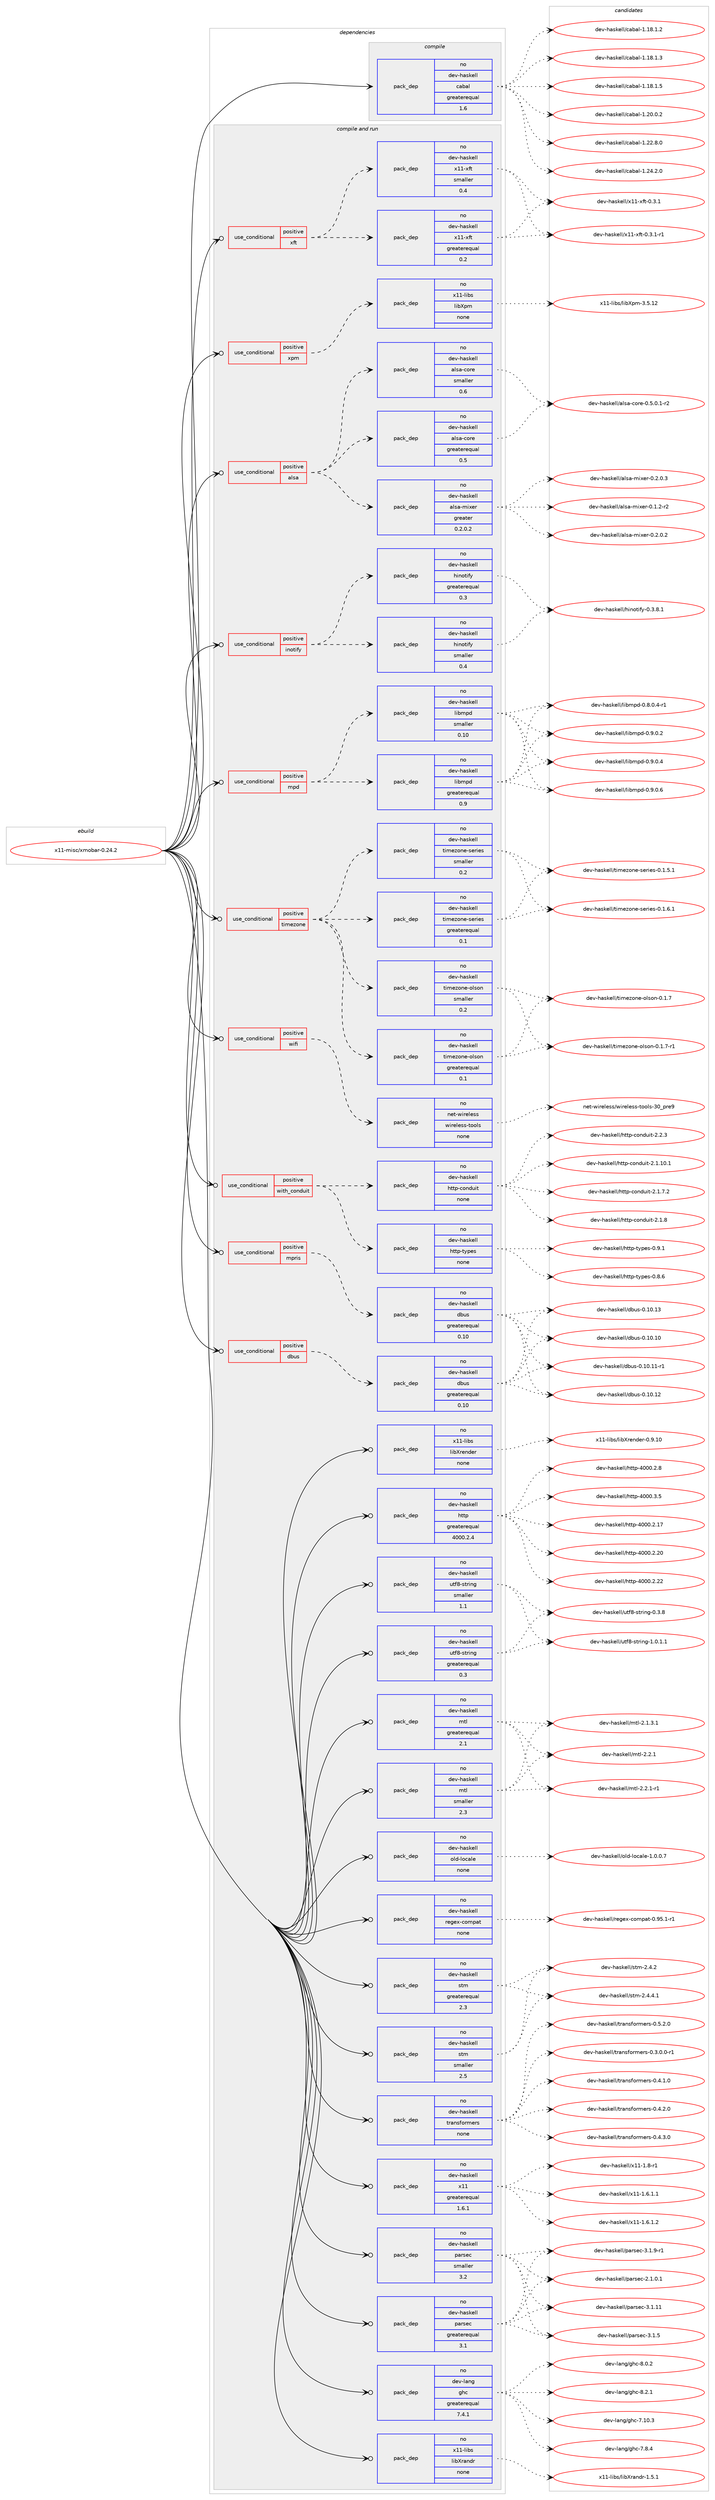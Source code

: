 digraph prolog {

# *************
# Graph options
# *************

newrank=true;
concentrate=true;
compound=true;
graph [rankdir=LR,fontname=Helvetica,fontsize=10,ranksep=1.5];#, ranksep=2.5, nodesep=0.2];
edge  [arrowhead=vee];
node  [fontname=Helvetica,fontsize=10];

# **********
# The ebuild
# **********

subgraph cluster_leftcol {
color=gray;
rank=same;
label=<<i>ebuild</i>>;
id [label="x11-misc/xmobar-0.24.2", color=red, width=4, href="../x11-misc/xmobar-0.24.2.svg"];
}

# ****************
# The dependencies
# ****************

subgraph cluster_midcol {
color=gray;
label=<<i>dependencies</i>>;
subgraph cluster_compile {
fillcolor="#eeeeee";
style=filled;
label=<<i>compile</i>>;
subgraph pack392124 {
dependency525444 [label=<<TABLE BORDER="0" CELLBORDER="1" CELLSPACING="0" CELLPADDING="4" WIDTH="220"><TR><TD ROWSPAN="6" CELLPADDING="30">pack_dep</TD></TR><TR><TD WIDTH="110">no</TD></TR><TR><TD>dev-haskell</TD></TR><TR><TD>cabal</TD></TR><TR><TD>greaterequal</TD></TR><TR><TD>1.6</TD></TR></TABLE>>, shape=none, color=blue];
}
id:e -> dependency525444:w [weight=20,style="solid",arrowhead="vee"];
}
subgraph cluster_compileandrun {
fillcolor="#eeeeee";
style=filled;
label=<<i>compile and run</i>>;
subgraph cond123444 {
dependency525445 [label=<<TABLE BORDER="0" CELLBORDER="1" CELLSPACING="0" CELLPADDING="4"><TR><TD ROWSPAN="3" CELLPADDING="10">use_conditional</TD></TR><TR><TD>positive</TD></TR><TR><TD>alsa</TD></TR></TABLE>>, shape=none, color=red];
subgraph pack392125 {
dependency525446 [label=<<TABLE BORDER="0" CELLBORDER="1" CELLSPACING="0" CELLPADDING="4" WIDTH="220"><TR><TD ROWSPAN="6" CELLPADDING="30">pack_dep</TD></TR><TR><TD WIDTH="110">no</TD></TR><TR><TD>dev-haskell</TD></TR><TR><TD>alsa-core</TD></TR><TR><TD>greaterequal</TD></TR><TR><TD>0.5</TD></TR></TABLE>>, shape=none, color=blue];
}
dependency525445:e -> dependency525446:w [weight=20,style="dashed",arrowhead="vee"];
subgraph pack392126 {
dependency525447 [label=<<TABLE BORDER="0" CELLBORDER="1" CELLSPACING="0" CELLPADDING="4" WIDTH="220"><TR><TD ROWSPAN="6" CELLPADDING="30">pack_dep</TD></TR><TR><TD WIDTH="110">no</TD></TR><TR><TD>dev-haskell</TD></TR><TR><TD>alsa-core</TD></TR><TR><TD>smaller</TD></TR><TR><TD>0.6</TD></TR></TABLE>>, shape=none, color=blue];
}
dependency525445:e -> dependency525447:w [weight=20,style="dashed",arrowhead="vee"];
subgraph pack392127 {
dependency525448 [label=<<TABLE BORDER="0" CELLBORDER="1" CELLSPACING="0" CELLPADDING="4" WIDTH="220"><TR><TD ROWSPAN="6" CELLPADDING="30">pack_dep</TD></TR><TR><TD WIDTH="110">no</TD></TR><TR><TD>dev-haskell</TD></TR><TR><TD>alsa-mixer</TD></TR><TR><TD>greater</TD></TR><TR><TD>0.2.0.2</TD></TR></TABLE>>, shape=none, color=blue];
}
dependency525445:e -> dependency525448:w [weight=20,style="dashed",arrowhead="vee"];
}
id:e -> dependency525445:w [weight=20,style="solid",arrowhead="odotvee"];
subgraph cond123445 {
dependency525449 [label=<<TABLE BORDER="0" CELLBORDER="1" CELLSPACING="0" CELLPADDING="4"><TR><TD ROWSPAN="3" CELLPADDING="10">use_conditional</TD></TR><TR><TD>positive</TD></TR><TR><TD>dbus</TD></TR></TABLE>>, shape=none, color=red];
subgraph pack392128 {
dependency525450 [label=<<TABLE BORDER="0" CELLBORDER="1" CELLSPACING="0" CELLPADDING="4" WIDTH="220"><TR><TD ROWSPAN="6" CELLPADDING="30">pack_dep</TD></TR><TR><TD WIDTH="110">no</TD></TR><TR><TD>dev-haskell</TD></TR><TR><TD>dbus</TD></TR><TR><TD>greaterequal</TD></TR><TR><TD>0.10</TD></TR></TABLE>>, shape=none, color=blue];
}
dependency525449:e -> dependency525450:w [weight=20,style="dashed",arrowhead="vee"];
}
id:e -> dependency525449:w [weight=20,style="solid",arrowhead="odotvee"];
subgraph cond123446 {
dependency525451 [label=<<TABLE BORDER="0" CELLBORDER="1" CELLSPACING="0" CELLPADDING="4"><TR><TD ROWSPAN="3" CELLPADDING="10">use_conditional</TD></TR><TR><TD>positive</TD></TR><TR><TD>inotify</TD></TR></TABLE>>, shape=none, color=red];
subgraph pack392129 {
dependency525452 [label=<<TABLE BORDER="0" CELLBORDER="1" CELLSPACING="0" CELLPADDING="4" WIDTH="220"><TR><TD ROWSPAN="6" CELLPADDING="30">pack_dep</TD></TR><TR><TD WIDTH="110">no</TD></TR><TR><TD>dev-haskell</TD></TR><TR><TD>hinotify</TD></TR><TR><TD>greaterequal</TD></TR><TR><TD>0.3</TD></TR></TABLE>>, shape=none, color=blue];
}
dependency525451:e -> dependency525452:w [weight=20,style="dashed",arrowhead="vee"];
subgraph pack392130 {
dependency525453 [label=<<TABLE BORDER="0" CELLBORDER="1" CELLSPACING="0" CELLPADDING="4" WIDTH="220"><TR><TD ROWSPAN="6" CELLPADDING="30">pack_dep</TD></TR><TR><TD WIDTH="110">no</TD></TR><TR><TD>dev-haskell</TD></TR><TR><TD>hinotify</TD></TR><TR><TD>smaller</TD></TR><TR><TD>0.4</TD></TR></TABLE>>, shape=none, color=blue];
}
dependency525451:e -> dependency525453:w [weight=20,style="dashed",arrowhead="vee"];
}
id:e -> dependency525451:w [weight=20,style="solid",arrowhead="odotvee"];
subgraph cond123447 {
dependency525454 [label=<<TABLE BORDER="0" CELLBORDER="1" CELLSPACING="0" CELLPADDING="4"><TR><TD ROWSPAN="3" CELLPADDING="10">use_conditional</TD></TR><TR><TD>positive</TD></TR><TR><TD>mpd</TD></TR></TABLE>>, shape=none, color=red];
subgraph pack392131 {
dependency525455 [label=<<TABLE BORDER="0" CELLBORDER="1" CELLSPACING="0" CELLPADDING="4" WIDTH="220"><TR><TD ROWSPAN="6" CELLPADDING="30">pack_dep</TD></TR><TR><TD WIDTH="110">no</TD></TR><TR><TD>dev-haskell</TD></TR><TR><TD>libmpd</TD></TR><TR><TD>greaterequal</TD></TR><TR><TD>0.9</TD></TR></TABLE>>, shape=none, color=blue];
}
dependency525454:e -> dependency525455:w [weight=20,style="dashed",arrowhead="vee"];
subgraph pack392132 {
dependency525456 [label=<<TABLE BORDER="0" CELLBORDER="1" CELLSPACING="0" CELLPADDING="4" WIDTH="220"><TR><TD ROWSPAN="6" CELLPADDING="30">pack_dep</TD></TR><TR><TD WIDTH="110">no</TD></TR><TR><TD>dev-haskell</TD></TR><TR><TD>libmpd</TD></TR><TR><TD>smaller</TD></TR><TR><TD>0.10</TD></TR></TABLE>>, shape=none, color=blue];
}
dependency525454:e -> dependency525456:w [weight=20,style="dashed",arrowhead="vee"];
}
id:e -> dependency525454:w [weight=20,style="solid",arrowhead="odotvee"];
subgraph cond123448 {
dependency525457 [label=<<TABLE BORDER="0" CELLBORDER="1" CELLSPACING="0" CELLPADDING="4"><TR><TD ROWSPAN="3" CELLPADDING="10">use_conditional</TD></TR><TR><TD>positive</TD></TR><TR><TD>mpris</TD></TR></TABLE>>, shape=none, color=red];
subgraph pack392133 {
dependency525458 [label=<<TABLE BORDER="0" CELLBORDER="1" CELLSPACING="0" CELLPADDING="4" WIDTH="220"><TR><TD ROWSPAN="6" CELLPADDING="30">pack_dep</TD></TR><TR><TD WIDTH="110">no</TD></TR><TR><TD>dev-haskell</TD></TR><TR><TD>dbus</TD></TR><TR><TD>greaterequal</TD></TR><TR><TD>0.10</TD></TR></TABLE>>, shape=none, color=blue];
}
dependency525457:e -> dependency525458:w [weight=20,style="dashed",arrowhead="vee"];
}
id:e -> dependency525457:w [weight=20,style="solid",arrowhead="odotvee"];
subgraph cond123449 {
dependency525459 [label=<<TABLE BORDER="0" CELLBORDER="1" CELLSPACING="0" CELLPADDING="4"><TR><TD ROWSPAN="3" CELLPADDING="10">use_conditional</TD></TR><TR><TD>positive</TD></TR><TR><TD>timezone</TD></TR></TABLE>>, shape=none, color=red];
subgraph pack392134 {
dependency525460 [label=<<TABLE BORDER="0" CELLBORDER="1" CELLSPACING="0" CELLPADDING="4" WIDTH="220"><TR><TD ROWSPAN="6" CELLPADDING="30">pack_dep</TD></TR><TR><TD WIDTH="110">no</TD></TR><TR><TD>dev-haskell</TD></TR><TR><TD>timezone-olson</TD></TR><TR><TD>greaterequal</TD></TR><TR><TD>0.1</TD></TR></TABLE>>, shape=none, color=blue];
}
dependency525459:e -> dependency525460:w [weight=20,style="dashed",arrowhead="vee"];
subgraph pack392135 {
dependency525461 [label=<<TABLE BORDER="0" CELLBORDER="1" CELLSPACING="0" CELLPADDING="4" WIDTH="220"><TR><TD ROWSPAN="6" CELLPADDING="30">pack_dep</TD></TR><TR><TD WIDTH="110">no</TD></TR><TR><TD>dev-haskell</TD></TR><TR><TD>timezone-olson</TD></TR><TR><TD>smaller</TD></TR><TR><TD>0.2</TD></TR></TABLE>>, shape=none, color=blue];
}
dependency525459:e -> dependency525461:w [weight=20,style="dashed",arrowhead="vee"];
subgraph pack392136 {
dependency525462 [label=<<TABLE BORDER="0" CELLBORDER="1" CELLSPACING="0" CELLPADDING="4" WIDTH="220"><TR><TD ROWSPAN="6" CELLPADDING="30">pack_dep</TD></TR><TR><TD WIDTH="110">no</TD></TR><TR><TD>dev-haskell</TD></TR><TR><TD>timezone-series</TD></TR><TR><TD>greaterequal</TD></TR><TR><TD>0.1</TD></TR></TABLE>>, shape=none, color=blue];
}
dependency525459:e -> dependency525462:w [weight=20,style="dashed",arrowhead="vee"];
subgraph pack392137 {
dependency525463 [label=<<TABLE BORDER="0" CELLBORDER="1" CELLSPACING="0" CELLPADDING="4" WIDTH="220"><TR><TD ROWSPAN="6" CELLPADDING="30">pack_dep</TD></TR><TR><TD WIDTH="110">no</TD></TR><TR><TD>dev-haskell</TD></TR><TR><TD>timezone-series</TD></TR><TR><TD>smaller</TD></TR><TR><TD>0.2</TD></TR></TABLE>>, shape=none, color=blue];
}
dependency525459:e -> dependency525463:w [weight=20,style="dashed",arrowhead="vee"];
}
id:e -> dependency525459:w [weight=20,style="solid",arrowhead="odotvee"];
subgraph cond123450 {
dependency525464 [label=<<TABLE BORDER="0" CELLBORDER="1" CELLSPACING="0" CELLPADDING="4"><TR><TD ROWSPAN="3" CELLPADDING="10">use_conditional</TD></TR><TR><TD>positive</TD></TR><TR><TD>wifi</TD></TR></TABLE>>, shape=none, color=red];
subgraph pack392138 {
dependency525465 [label=<<TABLE BORDER="0" CELLBORDER="1" CELLSPACING="0" CELLPADDING="4" WIDTH="220"><TR><TD ROWSPAN="6" CELLPADDING="30">pack_dep</TD></TR><TR><TD WIDTH="110">no</TD></TR><TR><TD>net-wireless</TD></TR><TR><TD>wireless-tools</TD></TR><TR><TD>none</TD></TR><TR><TD></TD></TR></TABLE>>, shape=none, color=blue];
}
dependency525464:e -> dependency525465:w [weight=20,style="dashed",arrowhead="vee"];
}
id:e -> dependency525464:w [weight=20,style="solid",arrowhead="odotvee"];
subgraph cond123451 {
dependency525466 [label=<<TABLE BORDER="0" CELLBORDER="1" CELLSPACING="0" CELLPADDING="4"><TR><TD ROWSPAN="3" CELLPADDING="10">use_conditional</TD></TR><TR><TD>positive</TD></TR><TR><TD>with_conduit</TD></TR></TABLE>>, shape=none, color=red];
subgraph pack392139 {
dependency525467 [label=<<TABLE BORDER="0" CELLBORDER="1" CELLSPACING="0" CELLPADDING="4" WIDTH="220"><TR><TD ROWSPAN="6" CELLPADDING="30">pack_dep</TD></TR><TR><TD WIDTH="110">no</TD></TR><TR><TD>dev-haskell</TD></TR><TR><TD>http-conduit</TD></TR><TR><TD>none</TD></TR><TR><TD></TD></TR></TABLE>>, shape=none, color=blue];
}
dependency525466:e -> dependency525467:w [weight=20,style="dashed",arrowhead="vee"];
subgraph pack392140 {
dependency525468 [label=<<TABLE BORDER="0" CELLBORDER="1" CELLSPACING="0" CELLPADDING="4" WIDTH="220"><TR><TD ROWSPAN="6" CELLPADDING="30">pack_dep</TD></TR><TR><TD WIDTH="110">no</TD></TR><TR><TD>dev-haskell</TD></TR><TR><TD>http-types</TD></TR><TR><TD>none</TD></TR><TR><TD></TD></TR></TABLE>>, shape=none, color=blue];
}
dependency525466:e -> dependency525468:w [weight=20,style="dashed",arrowhead="vee"];
}
id:e -> dependency525466:w [weight=20,style="solid",arrowhead="odotvee"];
subgraph cond123452 {
dependency525469 [label=<<TABLE BORDER="0" CELLBORDER="1" CELLSPACING="0" CELLPADDING="4"><TR><TD ROWSPAN="3" CELLPADDING="10">use_conditional</TD></TR><TR><TD>positive</TD></TR><TR><TD>xft</TD></TR></TABLE>>, shape=none, color=red];
subgraph pack392141 {
dependency525470 [label=<<TABLE BORDER="0" CELLBORDER="1" CELLSPACING="0" CELLPADDING="4" WIDTH="220"><TR><TD ROWSPAN="6" CELLPADDING="30">pack_dep</TD></TR><TR><TD WIDTH="110">no</TD></TR><TR><TD>dev-haskell</TD></TR><TR><TD>x11-xft</TD></TR><TR><TD>greaterequal</TD></TR><TR><TD>0.2</TD></TR></TABLE>>, shape=none, color=blue];
}
dependency525469:e -> dependency525470:w [weight=20,style="dashed",arrowhead="vee"];
subgraph pack392142 {
dependency525471 [label=<<TABLE BORDER="0" CELLBORDER="1" CELLSPACING="0" CELLPADDING="4" WIDTH="220"><TR><TD ROWSPAN="6" CELLPADDING="30">pack_dep</TD></TR><TR><TD WIDTH="110">no</TD></TR><TR><TD>dev-haskell</TD></TR><TR><TD>x11-xft</TD></TR><TR><TD>smaller</TD></TR><TR><TD>0.4</TD></TR></TABLE>>, shape=none, color=blue];
}
dependency525469:e -> dependency525471:w [weight=20,style="dashed",arrowhead="vee"];
}
id:e -> dependency525469:w [weight=20,style="solid",arrowhead="odotvee"];
subgraph cond123453 {
dependency525472 [label=<<TABLE BORDER="0" CELLBORDER="1" CELLSPACING="0" CELLPADDING="4"><TR><TD ROWSPAN="3" CELLPADDING="10">use_conditional</TD></TR><TR><TD>positive</TD></TR><TR><TD>xpm</TD></TR></TABLE>>, shape=none, color=red];
subgraph pack392143 {
dependency525473 [label=<<TABLE BORDER="0" CELLBORDER="1" CELLSPACING="0" CELLPADDING="4" WIDTH="220"><TR><TD ROWSPAN="6" CELLPADDING="30">pack_dep</TD></TR><TR><TD WIDTH="110">no</TD></TR><TR><TD>x11-libs</TD></TR><TR><TD>libXpm</TD></TR><TR><TD>none</TD></TR><TR><TD></TD></TR></TABLE>>, shape=none, color=blue];
}
dependency525472:e -> dependency525473:w [weight=20,style="dashed",arrowhead="vee"];
}
id:e -> dependency525472:w [weight=20,style="solid",arrowhead="odotvee"];
subgraph pack392144 {
dependency525474 [label=<<TABLE BORDER="0" CELLBORDER="1" CELLSPACING="0" CELLPADDING="4" WIDTH="220"><TR><TD ROWSPAN="6" CELLPADDING="30">pack_dep</TD></TR><TR><TD WIDTH="110">no</TD></TR><TR><TD>dev-haskell</TD></TR><TR><TD>http</TD></TR><TR><TD>greaterequal</TD></TR><TR><TD>4000.2.4</TD></TR></TABLE>>, shape=none, color=blue];
}
id:e -> dependency525474:w [weight=20,style="solid",arrowhead="odotvee"];
subgraph pack392145 {
dependency525475 [label=<<TABLE BORDER="0" CELLBORDER="1" CELLSPACING="0" CELLPADDING="4" WIDTH="220"><TR><TD ROWSPAN="6" CELLPADDING="30">pack_dep</TD></TR><TR><TD WIDTH="110">no</TD></TR><TR><TD>dev-haskell</TD></TR><TR><TD>mtl</TD></TR><TR><TD>greaterequal</TD></TR><TR><TD>2.1</TD></TR></TABLE>>, shape=none, color=blue];
}
id:e -> dependency525475:w [weight=20,style="solid",arrowhead="odotvee"];
subgraph pack392146 {
dependency525476 [label=<<TABLE BORDER="0" CELLBORDER="1" CELLSPACING="0" CELLPADDING="4" WIDTH="220"><TR><TD ROWSPAN="6" CELLPADDING="30">pack_dep</TD></TR><TR><TD WIDTH="110">no</TD></TR><TR><TD>dev-haskell</TD></TR><TR><TD>mtl</TD></TR><TR><TD>smaller</TD></TR><TR><TD>2.3</TD></TR></TABLE>>, shape=none, color=blue];
}
id:e -> dependency525476:w [weight=20,style="solid",arrowhead="odotvee"];
subgraph pack392147 {
dependency525477 [label=<<TABLE BORDER="0" CELLBORDER="1" CELLSPACING="0" CELLPADDING="4" WIDTH="220"><TR><TD ROWSPAN="6" CELLPADDING="30">pack_dep</TD></TR><TR><TD WIDTH="110">no</TD></TR><TR><TD>dev-haskell</TD></TR><TR><TD>old-locale</TD></TR><TR><TD>none</TD></TR><TR><TD></TD></TR></TABLE>>, shape=none, color=blue];
}
id:e -> dependency525477:w [weight=20,style="solid",arrowhead="odotvee"];
subgraph pack392148 {
dependency525478 [label=<<TABLE BORDER="0" CELLBORDER="1" CELLSPACING="0" CELLPADDING="4" WIDTH="220"><TR><TD ROWSPAN="6" CELLPADDING="30">pack_dep</TD></TR><TR><TD WIDTH="110">no</TD></TR><TR><TD>dev-haskell</TD></TR><TR><TD>parsec</TD></TR><TR><TD>greaterequal</TD></TR><TR><TD>3.1</TD></TR></TABLE>>, shape=none, color=blue];
}
id:e -> dependency525478:w [weight=20,style="solid",arrowhead="odotvee"];
subgraph pack392149 {
dependency525479 [label=<<TABLE BORDER="0" CELLBORDER="1" CELLSPACING="0" CELLPADDING="4" WIDTH="220"><TR><TD ROWSPAN="6" CELLPADDING="30">pack_dep</TD></TR><TR><TD WIDTH="110">no</TD></TR><TR><TD>dev-haskell</TD></TR><TR><TD>parsec</TD></TR><TR><TD>smaller</TD></TR><TR><TD>3.2</TD></TR></TABLE>>, shape=none, color=blue];
}
id:e -> dependency525479:w [weight=20,style="solid",arrowhead="odotvee"];
subgraph pack392150 {
dependency525480 [label=<<TABLE BORDER="0" CELLBORDER="1" CELLSPACING="0" CELLPADDING="4" WIDTH="220"><TR><TD ROWSPAN="6" CELLPADDING="30">pack_dep</TD></TR><TR><TD WIDTH="110">no</TD></TR><TR><TD>dev-haskell</TD></TR><TR><TD>regex-compat</TD></TR><TR><TD>none</TD></TR><TR><TD></TD></TR></TABLE>>, shape=none, color=blue];
}
id:e -> dependency525480:w [weight=20,style="solid",arrowhead="odotvee"];
subgraph pack392151 {
dependency525481 [label=<<TABLE BORDER="0" CELLBORDER="1" CELLSPACING="0" CELLPADDING="4" WIDTH="220"><TR><TD ROWSPAN="6" CELLPADDING="30">pack_dep</TD></TR><TR><TD WIDTH="110">no</TD></TR><TR><TD>dev-haskell</TD></TR><TR><TD>stm</TD></TR><TR><TD>greaterequal</TD></TR><TR><TD>2.3</TD></TR></TABLE>>, shape=none, color=blue];
}
id:e -> dependency525481:w [weight=20,style="solid",arrowhead="odotvee"];
subgraph pack392152 {
dependency525482 [label=<<TABLE BORDER="0" CELLBORDER="1" CELLSPACING="0" CELLPADDING="4" WIDTH="220"><TR><TD ROWSPAN="6" CELLPADDING="30">pack_dep</TD></TR><TR><TD WIDTH="110">no</TD></TR><TR><TD>dev-haskell</TD></TR><TR><TD>stm</TD></TR><TR><TD>smaller</TD></TR><TR><TD>2.5</TD></TR></TABLE>>, shape=none, color=blue];
}
id:e -> dependency525482:w [weight=20,style="solid",arrowhead="odotvee"];
subgraph pack392153 {
dependency525483 [label=<<TABLE BORDER="0" CELLBORDER="1" CELLSPACING="0" CELLPADDING="4" WIDTH="220"><TR><TD ROWSPAN="6" CELLPADDING="30">pack_dep</TD></TR><TR><TD WIDTH="110">no</TD></TR><TR><TD>dev-haskell</TD></TR><TR><TD>transformers</TD></TR><TR><TD>none</TD></TR><TR><TD></TD></TR></TABLE>>, shape=none, color=blue];
}
id:e -> dependency525483:w [weight=20,style="solid",arrowhead="odotvee"];
subgraph pack392154 {
dependency525484 [label=<<TABLE BORDER="0" CELLBORDER="1" CELLSPACING="0" CELLPADDING="4" WIDTH="220"><TR><TD ROWSPAN="6" CELLPADDING="30">pack_dep</TD></TR><TR><TD WIDTH="110">no</TD></TR><TR><TD>dev-haskell</TD></TR><TR><TD>utf8-string</TD></TR><TR><TD>greaterequal</TD></TR><TR><TD>0.3</TD></TR></TABLE>>, shape=none, color=blue];
}
id:e -> dependency525484:w [weight=20,style="solid",arrowhead="odotvee"];
subgraph pack392155 {
dependency525485 [label=<<TABLE BORDER="0" CELLBORDER="1" CELLSPACING="0" CELLPADDING="4" WIDTH="220"><TR><TD ROWSPAN="6" CELLPADDING="30">pack_dep</TD></TR><TR><TD WIDTH="110">no</TD></TR><TR><TD>dev-haskell</TD></TR><TR><TD>utf8-string</TD></TR><TR><TD>smaller</TD></TR><TR><TD>1.1</TD></TR></TABLE>>, shape=none, color=blue];
}
id:e -> dependency525485:w [weight=20,style="solid",arrowhead="odotvee"];
subgraph pack392156 {
dependency525486 [label=<<TABLE BORDER="0" CELLBORDER="1" CELLSPACING="0" CELLPADDING="4" WIDTH="220"><TR><TD ROWSPAN="6" CELLPADDING="30">pack_dep</TD></TR><TR><TD WIDTH="110">no</TD></TR><TR><TD>dev-haskell</TD></TR><TR><TD>x11</TD></TR><TR><TD>greaterequal</TD></TR><TR><TD>1.6.1</TD></TR></TABLE>>, shape=none, color=blue];
}
id:e -> dependency525486:w [weight=20,style="solid",arrowhead="odotvee"];
subgraph pack392157 {
dependency525487 [label=<<TABLE BORDER="0" CELLBORDER="1" CELLSPACING="0" CELLPADDING="4" WIDTH="220"><TR><TD ROWSPAN="6" CELLPADDING="30">pack_dep</TD></TR><TR><TD WIDTH="110">no</TD></TR><TR><TD>dev-lang</TD></TR><TR><TD>ghc</TD></TR><TR><TD>greaterequal</TD></TR><TR><TD>7.4.1</TD></TR></TABLE>>, shape=none, color=blue];
}
id:e -> dependency525487:w [weight=20,style="solid",arrowhead="odotvee"];
subgraph pack392158 {
dependency525488 [label=<<TABLE BORDER="0" CELLBORDER="1" CELLSPACING="0" CELLPADDING="4" WIDTH="220"><TR><TD ROWSPAN="6" CELLPADDING="30">pack_dep</TD></TR><TR><TD WIDTH="110">no</TD></TR><TR><TD>x11-libs</TD></TR><TR><TD>libXrandr</TD></TR><TR><TD>none</TD></TR><TR><TD></TD></TR></TABLE>>, shape=none, color=blue];
}
id:e -> dependency525488:w [weight=20,style="solid",arrowhead="odotvee"];
subgraph pack392159 {
dependency525489 [label=<<TABLE BORDER="0" CELLBORDER="1" CELLSPACING="0" CELLPADDING="4" WIDTH="220"><TR><TD ROWSPAN="6" CELLPADDING="30">pack_dep</TD></TR><TR><TD WIDTH="110">no</TD></TR><TR><TD>x11-libs</TD></TR><TR><TD>libXrender</TD></TR><TR><TD>none</TD></TR><TR><TD></TD></TR></TABLE>>, shape=none, color=blue];
}
id:e -> dependency525489:w [weight=20,style="solid",arrowhead="odotvee"];
}
subgraph cluster_run {
fillcolor="#eeeeee";
style=filled;
label=<<i>run</i>>;
}
}

# **************
# The candidates
# **************

subgraph cluster_choices {
rank=same;
color=gray;
label=<<i>candidates</i>>;

subgraph choice392124 {
color=black;
nodesep=1;
choice10010111845104971151071011081084799979897108454946495646494650 [label="dev-haskell/cabal-1.18.1.2", color=red, width=4,href="../dev-haskell/cabal-1.18.1.2.svg"];
choice10010111845104971151071011081084799979897108454946495646494651 [label="dev-haskell/cabal-1.18.1.3", color=red, width=4,href="../dev-haskell/cabal-1.18.1.3.svg"];
choice10010111845104971151071011081084799979897108454946495646494653 [label="dev-haskell/cabal-1.18.1.5", color=red, width=4,href="../dev-haskell/cabal-1.18.1.5.svg"];
choice10010111845104971151071011081084799979897108454946504846484650 [label="dev-haskell/cabal-1.20.0.2", color=red, width=4,href="../dev-haskell/cabal-1.20.0.2.svg"];
choice10010111845104971151071011081084799979897108454946505046564648 [label="dev-haskell/cabal-1.22.8.0", color=red, width=4,href="../dev-haskell/cabal-1.22.8.0.svg"];
choice10010111845104971151071011081084799979897108454946505246504648 [label="dev-haskell/cabal-1.24.2.0", color=red, width=4,href="../dev-haskell/cabal-1.24.2.0.svg"];
dependency525444:e -> choice10010111845104971151071011081084799979897108454946495646494650:w [style=dotted,weight="100"];
dependency525444:e -> choice10010111845104971151071011081084799979897108454946495646494651:w [style=dotted,weight="100"];
dependency525444:e -> choice10010111845104971151071011081084799979897108454946495646494653:w [style=dotted,weight="100"];
dependency525444:e -> choice10010111845104971151071011081084799979897108454946504846484650:w [style=dotted,weight="100"];
dependency525444:e -> choice10010111845104971151071011081084799979897108454946505046564648:w [style=dotted,weight="100"];
dependency525444:e -> choice10010111845104971151071011081084799979897108454946505246504648:w [style=dotted,weight="100"];
}
subgraph choice392125 {
color=black;
nodesep=1;
choice1001011184510497115107101108108479710811597459911111410145484653464846494511450 [label="dev-haskell/alsa-core-0.5.0.1-r2", color=red, width=4,href="../dev-haskell/alsa-core-0.5.0.1-r2.svg"];
dependency525446:e -> choice1001011184510497115107101108108479710811597459911111410145484653464846494511450:w [style=dotted,weight="100"];
}
subgraph choice392126 {
color=black;
nodesep=1;
choice1001011184510497115107101108108479710811597459911111410145484653464846494511450 [label="dev-haskell/alsa-core-0.5.0.1-r2", color=red, width=4,href="../dev-haskell/alsa-core-0.5.0.1-r2.svg"];
dependency525447:e -> choice1001011184510497115107101108108479710811597459911111410145484653464846494511450:w [style=dotted,weight="100"];
}
subgraph choice392127 {
color=black;
nodesep=1;
choice1001011184510497115107101108108479710811597451091051201011144548464946504511450 [label="dev-haskell/alsa-mixer-0.1.2-r2", color=red, width=4,href="../dev-haskell/alsa-mixer-0.1.2-r2.svg"];
choice1001011184510497115107101108108479710811597451091051201011144548465046484650 [label="dev-haskell/alsa-mixer-0.2.0.2", color=red, width=4,href="../dev-haskell/alsa-mixer-0.2.0.2.svg"];
choice1001011184510497115107101108108479710811597451091051201011144548465046484651 [label="dev-haskell/alsa-mixer-0.2.0.3", color=red, width=4,href="../dev-haskell/alsa-mixer-0.2.0.3.svg"];
dependency525448:e -> choice1001011184510497115107101108108479710811597451091051201011144548464946504511450:w [style=dotted,weight="100"];
dependency525448:e -> choice1001011184510497115107101108108479710811597451091051201011144548465046484650:w [style=dotted,weight="100"];
dependency525448:e -> choice1001011184510497115107101108108479710811597451091051201011144548465046484651:w [style=dotted,weight="100"];
}
subgraph choice392128 {
color=black;
nodesep=1;
choice100101118451049711510710110810847100981171154548464948464948 [label="dev-haskell/dbus-0.10.10", color=red, width=4,href="../dev-haskell/dbus-0.10.10.svg"];
choice1001011184510497115107101108108471009811711545484649484649494511449 [label="dev-haskell/dbus-0.10.11-r1", color=red, width=4,href="../dev-haskell/dbus-0.10.11-r1.svg"];
choice100101118451049711510710110810847100981171154548464948464950 [label="dev-haskell/dbus-0.10.12", color=red, width=4,href="../dev-haskell/dbus-0.10.12.svg"];
choice100101118451049711510710110810847100981171154548464948464951 [label="dev-haskell/dbus-0.10.13", color=red, width=4,href="../dev-haskell/dbus-0.10.13.svg"];
dependency525450:e -> choice100101118451049711510710110810847100981171154548464948464948:w [style=dotted,weight="100"];
dependency525450:e -> choice1001011184510497115107101108108471009811711545484649484649494511449:w [style=dotted,weight="100"];
dependency525450:e -> choice100101118451049711510710110810847100981171154548464948464950:w [style=dotted,weight="100"];
dependency525450:e -> choice100101118451049711510710110810847100981171154548464948464951:w [style=dotted,weight="100"];
}
subgraph choice392129 {
color=black;
nodesep=1;
choice1001011184510497115107101108108471041051101111161051021214548465146564649 [label="dev-haskell/hinotify-0.3.8.1", color=red, width=4,href="../dev-haskell/hinotify-0.3.8.1.svg"];
dependency525452:e -> choice1001011184510497115107101108108471041051101111161051021214548465146564649:w [style=dotted,weight="100"];
}
subgraph choice392130 {
color=black;
nodesep=1;
choice1001011184510497115107101108108471041051101111161051021214548465146564649 [label="dev-haskell/hinotify-0.3.8.1", color=red, width=4,href="../dev-haskell/hinotify-0.3.8.1.svg"];
dependency525453:e -> choice1001011184510497115107101108108471041051101111161051021214548465146564649:w [style=dotted,weight="100"];
}
subgraph choice392131 {
color=black;
nodesep=1;
choice1001011184510497115107101108108471081059810911210045484656464846524511449 [label="dev-haskell/libmpd-0.8.0.4-r1", color=red, width=4,href="../dev-haskell/libmpd-0.8.0.4-r1.svg"];
choice100101118451049711510710110810847108105981091121004548465746484650 [label="dev-haskell/libmpd-0.9.0.2", color=red, width=4,href="../dev-haskell/libmpd-0.9.0.2.svg"];
choice100101118451049711510710110810847108105981091121004548465746484652 [label="dev-haskell/libmpd-0.9.0.4", color=red, width=4,href="../dev-haskell/libmpd-0.9.0.4.svg"];
choice100101118451049711510710110810847108105981091121004548465746484654 [label="dev-haskell/libmpd-0.9.0.6", color=red, width=4,href="../dev-haskell/libmpd-0.9.0.6.svg"];
dependency525455:e -> choice1001011184510497115107101108108471081059810911210045484656464846524511449:w [style=dotted,weight="100"];
dependency525455:e -> choice100101118451049711510710110810847108105981091121004548465746484650:w [style=dotted,weight="100"];
dependency525455:e -> choice100101118451049711510710110810847108105981091121004548465746484652:w [style=dotted,weight="100"];
dependency525455:e -> choice100101118451049711510710110810847108105981091121004548465746484654:w [style=dotted,weight="100"];
}
subgraph choice392132 {
color=black;
nodesep=1;
choice1001011184510497115107101108108471081059810911210045484656464846524511449 [label="dev-haskell/libmpd-0.8.0.4-r1", color=red, width=4,href="../dev-haskell/libmpd-0.8.0.4-r1.svg"];
choice100101118451049711510710110810847108105981091121004548465746484650 [label="dev-haskell/libmpd-0.9.0.2", color=red, width=4,href="../dev-haskell/libmpd-0.9.0.2.svg"];
choice100101118451049711510710110810847108105981091121004548465746484652 [label="dev-haskell/libmpd-0.9.0.4", color=red, width=4,href="../dev-haskell/libmpd-0.9.0.4.svg"];
choice100101118451049711510710110810847108105981091121004548465746484654 [label="dev-haskell/libmpd-0.9.0.6", color=red, width=4,href="../dev-haskell/libmpd-0.9.0.6.svg"];
dependency525456:e -> choice1001011184510497115107101108108471081059810911210045484656464846524511449:w [style=dotted,weight="100"];
dependency525456:e -> choice100101118451049711510710110810847108105981091121004548465746484650:w [style=dotted,weight="100"];
dependency525456:e -> choice100101118451049711510710110810847108105981091121004548465746484652:w [style=dotted,weight="100"];
dependency525456:e -> choice100101118451049711510710110810847108105981091121004548465746484654:w [style=dotted,weight="100"];
}
subgraph choice392133 {
color=black;
nodesep=1;
choice100101118451049711510710110810847100981171154548464948464948 [label="dev-haskell/dbus-0.10.10", color=red, width=4,href="../dev-haskell/dbus-0.10.10.svg"];
choice1001011184510497115107101108108471009811711545484649484649494511449 [label="dev-haskell/dbus-0.10.11-r1", color=red, width=4,href="../dev-haskell/dbus-0.10.11-r1.svg"];
choice100101118451049711510710110810847100981171154548464948464950 [label="dev-haskell/dbus-0.10.12", color=red, width=4,href="../dev-haskell/dbus-0.10.12.svg"];
choice100101118451049711510710110810847100981171154548464948464951 [label="dev-haskell/dbus-0.10.13", color=red, width=4,href="../dev-haskell/dbus-0.10.13.svg"];
dependency525458:e -> choice100101118451049711510710110810847100981171154548464948464948:w [style=dotted,weight="100"];
dependency525458:e -> choice1001011184510497115107101108108471009811711545484649484649494511449:w [style=dotted,weight="100"];
dependency525458:e -> choice100101118451049711510710110810847100981171154548464948464950:w [style=dotted,weight="100"];
dependency525458:e -> choice100101118451049711510710110810847100981171154548464948464951:w [style=dotted,weight="100"];
}
subgraph choice392134 {
color=black;
nodesep=1;
choice10010111845104971151071011081084711610510910112211111010145111108115111110454846494655 [label="dev-haskell/timezone-olson-0.1.7", color=red, width=4,href="../dev-haskell/timezone-olson-0.1.7.svg"];
choice100101118451049711510710110810847116105109101122111110101451111081151111104548464946554511449 [label="dev-haskell/timezone-olson-0.1.7-r1", color=red, width=4,href="../dev-haskell/timezone-olson-0.1.7-r1.svg"];
dependency525460:e -> choice10010111845104971151071011081084711610510910112211111010145111108115111110454846494655:w [style=dotted,weight="100"];
dependency525460:e -> choice100101118451049711510710110810847116105109101122111110101451111081151111104548464946554511449:w [style=dotted,weight="100"];
}
subgraph choice392135 {
color=black;
nodesep=1;
choice10010111845104971151071011081084711610510910112211111010145111108115111110454846494655 [label="dev-haskell/timezone-olson-0.1.7", color=red, width=4,href="../dev-haskell/timezone-olson-0.1.7.svg"];
choice100101118451049711510710110810847116105109101122111110101451111081151111104548464946554511449 [label="dev-haskell/timezone-olson-0.1.7-r1", color=red, width=4,href="../dev-haskell/timezone-olson-0.1.7-r1.svg"];
dependency525461:e -> choice10010111845104971151071011081084711610510910112211111010145111108115111110454846494655:w [style=dotted,weight="100"];
dependency525461:e -> choice100101118451049711510710110810847116105109101122111110101451111081151111104548464946554511449:w [style=dotted,weight="100"];
}
subgraph choice392136 {
color=black;
nodesep=1;
choice100101118451049711510710110810847116105109101122111110101451151011141051011154548464946534649 [label="dev-haskell/timezone-series-0.1.5.1", color=red, width=4,href="../dev-haskell/timezone-series-0.1.5.1.svg"];
choice100101118451049711510710110810847116105109101122111110101451151011141051011154548464946544649 [label="dev-haskell/timezone-series-0.1.6.1", color=red, width=4,href="../dev-haskell/timezone-series-0.1.6.1.svg"];
dependency525462:e -> choice100101118451049711510710110810847116105109101122111110101451151011141051011154548464946534649:w [style=dotted,weight="100"];
dependency525462:e -> choice100101118451049711510710110810847116105109101122111110101451151011141051011154548464946544649:w [style=dotted,weight="100"];
}
subgraph choice392137 {
color=black;
nodesep=1;
choice100101118451049711510710110810847116105109101122111110101451151011141051011154548464946534649 [label="dev-haskell/timezone-series-0.1.5.1", color=red, width=4,href="../dev-haskell/timezone-series-0.1.5.1.svg"];
choice100101118451049711510710110810847116105109101122111110101451151011141051011154548464946544649 [label="dev-haskell/timezone-series-0.1.6.1", color=red, width=4,href="../dev-haskell/timezone-series-0.1.6.1.svg"];
dependency525463:e -> choice100101118451049711510710110810847116105109101122111110101451151011141051011154548464946534649:w [style=dotted,weight="100"];
dependency525463:e -> choice100101118451049711510710110810847116105109101122111110101451151011141051011154548464946544649:w [style=dotted,weight="100"];
}
subgraph choice392138 {
color=black;
nodesep=1;
choice1101011164511910511410110810111511547119105114101108101115115451161111111081154551489511211410157 [label="net-wireless/wireless-tools-30_pre9", color=red, width=4,href="../net-wireless/wireless-tools-30_pre9.svg"];
dependency525465:e -> choice1101011164511910511410110810111511547119105114101108101115115451161111111081154551489511211410157:w [style=dotted,weight="100"];
}
subgraph choice392139 {
color=black;
nodesep=1;
choice1001011184510497115107101108108471041161161124599111110100117105116455046494649484649 [label="dev-haskell/http-conduit-2.1.10.1", color=red, width=4,href="../dev-haskell/http-conduit-2.1.10.1.svg"];
choice10010111845104971151071011081084710411611611245991111101001171051164550464946554650 [label="dev-haskell/http-conduit-2.1.7.2", color=red, width=4,href="../dev-haskell/http-conduit-2.1.7.2.svg"];
choice1001011184510497115107101108108471041161161124599111110100117105116455046494656 [label="dev-haskell/http-conduit-2.1.8", color=red, width=4,href="../dev-haskell/http-conduit-2.1.8.svg"];
choice1001011184510497115107101108108471041161161124599111110100117105116455046504651 [label="dev-haskell/http-conduit-2.2.3", color=red, width=4,href="../dev-haskell/http-conduit-2.2.3.svg"];
dependency525467:e -> choice1001011184510497115107101108108471041161161124599111110100117105116455046494649484649:w [style=dotted,weight="100"];
dependency525467:e -> choice10010111845104971151071011081084710411611611245991111101001171051164550464946554650:w [style=dotted,weight="100"];
dependency525467:e -> choice1001011184510497115107101108108471041161161124599111110100117105116455046494656:w [style=dotted,weight="100"];
dependency525467:e -> choice1001011184510497115107101108108471041161161124599111110100117105116455046504651:w [style=dotted,weight="100"];
}
subgraph choice392140 {
color=black;
nodesep=1;
choice10010111845104971151071011081084710411611611245116121112101115454846564654 [label="dev-haskell/http-types-0.8.6", color=red, width=4,href="../dev-haskell/http-types-0.8.6.svg"];
choice10010111845104971151071011081084710411611611245116121112101115454846574649 [label="dev-haskell/http-types-0.9.1", color=red, width=4,href="../dev-haskell/http-types-0.9.1.svg"];
dependency525468:e -> choice10010111845104971151071011081084710411611611245116121112101115454846564654:w [style=dotted,weight="100"];
dependency525468:e -> choice10010111845104971151071011081084710411611611245116121112101115454846574649:w [style=dotted,weight="100"];
}
subgraph choice392141 {
color=black;
nodesep=1;
choice100101118451049711510710110810847120494945120102116454846514649 [label="dev-haskell/x11-xft-0.3.1", color=red, width=4,href="../dev-haskell/x11-xft-0.3.1.svg"];
choice1001011184510497115107101108108471204949451201021164548465146494511449 [label="dev-haskell/x11-xft-0.3.1-r1", color=red, width=4,href="../dev-haskell/x11-xft-0.3.1-r1.svg"];
dependency525470:e -> choice100101118451049711510710110810847120494945120102116454846514649:w [style=dotted,weight="100"];
dependency525470:e -> choice1001011184510497115107101108108471204949451201021164548465146494511449:w [style=dotted,weight="100"];
}
subgraph choice392142 {
color=black;
nodesep=1;
choice100101118451049711510710110810847120494945120102116454846514649 [label="dev-haskell/x11-xft-0.3.1", color=red, width=4,href="../dev-haskell/x11-xft-0.3.1.svg"];
choice1001011184510497115107101108108471204949451201021164548465146494511449 [label="dev-haskell/x11-xft-0.3.1-r1", color=red, width=4,href="../dev-haskell/x11-xft-0.3.1-r1.svg"];
dependency525471:e -> choice100101118451049711510710110810847120494945120102116454846514649:w [style=dotted,weight="100"];
dependency525471:e -> choice1001011184510497115107101108108471204949451201021164548465146494511449:w [style=dotted,weight="100"];
}
subgraph choice392143 {
color=black;
nodesep=1;
choice1204949451081059811547108105988811210945514653464950 [label="x11-libs/libXpm-3.5.12", color=red, width=4,href="../x11-libs/libXpm-3.5.12.svg"];
dependency525473:e -> choice1204949451081059811547108105988811210945514653464950:w [style=dotted,weight="100"];
}
subgraph choice392144 {
color=black;
nodesep=1;
choice10010111845104971151071011081084710411611611245524848484650464955 [label="dev-haskell/http-4000.2.17", color=red, width=4,href="../dev-haskell/http-4000.2.17.svg"];
choice10010111845104971151071011081084710411611611245524848484650465048 [label="dev-haskell/http-4000.2.20", color=red, width=4,href="../dev-haskell/http-4000.2.20.svg"];
choice10010111845104971151071011081084710411611611245524848484650465050 [label="dev-haskell/http-4000.2.22", color=red, width=4,href="../dev-haskell/http-4000.2.22.svg"];
choice100101118451049711510710110810847104116116112455248484846504656 [label="dev-haskell/http-4000.2.8", color=red, width=4,href="../dev-haskell/http-4000.2.8.svg"];
choice100101118451049711510710110810847104116116112455248484846514653 [label="dev-haskell/http-4000.3.5", color=red, width=4,href="../dev-haskell/http-4000.3.5.svg"];
dependency525474:e -> choice10010111845104971151071011081084710411611611245524848484650464955:w [style=dotted,weight="100"];
dependency525474:e -> choice10010111845104971151071011081084710411611611245524848484650465048:w [style=dotted,weight="100"];
dependency525474:e -> choice10010111845104971151071011081084710411611611245524848484650465050:w [style=dotted,weight="100"];
dependency525474:e -> choice100101118451049711510710110810847104116116112455248484846504656:w [style=dotted,weight="100"];
dependency525474:e -> choice100101118451049711510710110810847104116116112455248484846514653:w [style=dotted,weight="100"];
}
subgraph choice392145 {
color=black;
nodesep=1;
choice1001011184510497115107101108108471091161084550464946514649 [label="dev-haskell/mtl-2.1.3.1", color=red, width=4,href="../dev-haskell/mtl-2.1.3.1.svg"];
choice100101118451049711510710110810847109116108455046504649 [label="dev-haskell/mtl-2.2.1", color=red, width=4,href="../dev-haskell/mtl-2.2.1.svg"];
choice1001011184510497115107101108108471091161084550465046494511449 [label="dev-haskell/mtl-2.2.1-r1", color=red, width=4,href="../dev-haskell/mtl-2.2.1-r1.svg"];
dependency525475:e -> choice1001011184510497115107101108108471091161084550464946514649:w [style=dotted,weight="100"];
dependency525475:e -> choice100101118451049711510710110810847109116108455046504649:w [style=dotted,weight="100"];
dependency525475:e -> choice1001011184510497115107101108108471091161084550465046494511449:w [style=dotted,weight="100"];
}
subgraph choice392146 {
color=black;
nodesep=1;
choice1001011184510497115107101108108471091161084550464946514649 [label="dev-haskell/mtl-2.1.3.1", color=red, width=4,href="../dev-haskell/mtl-2.1.3.1.svg"];
choice100101118451049711510710110810847109116108455046504649 [label="dev-haskell/mtl-2.2.1", color=red, width=4,href="../dev-haskell/mtl-2.2.1.svg"];
choice1001011184510497115107101108108471091161084550465046494511449 [label="dev-haskell/mtl-2.2.1-r1", color=red, width=4,href="../dev-haskell/mtl-2.2.1-r1.svg"];
dependency525476:e -> choice1001011184510497115107101108108471091161084550464946514649:w [style=dotted,weight="100"];
dependency525476:e -> choice100101118451049711510710110810847109116108455046504649:w [style=dotted,weight="100"];
dependency525476:e -> choice1001011184510497115107101108108471091161084550465046494511449:w [style=dotted,weight="100"];
}
subgraph choice392147 {
color=black;
nodesep=1;
choice1001011184510497115107101108108471111081004510811199971081014549464846484655 [label="dev-haskell/old-locale-1.0.0.7", color=red, width=4,href="../dev-haskell/old-locale-1.0.0.7.svg"];
dependency525477:e -> choice1001011184510497115107101108108471111081004510811199971081014549464846484655:w [style=dotted,weight="100"];
}
subgraph choice392148 {
color=black;
nodesep=1;
choice10010111845104971151071011081084711297114115101994550464946484649 [label="dev-haskell/parsec-2.1.0.1", color=red, width=4,href="../dev-haskell/parsec-2.1.0.1.svg"];
choice100101118451049711510710110810847112971141151019945514649464949 [label="dev-haskell/parsec-3.1.11", color=red, width=4,href="../dev-haskell/parsec-3.1.11.svg"];
choice1001011184510497115107101108108471129711411510199455146494653 [label="dev-haskell/parsec-3.1.5", color=red, width=4,href="../dev-haskell/parsec-3.1.5.svg"];
choice10010111845104971151071011081084711297114115101994551464946574511449 [label="dev-haskell/parsec-3.1.9-r1", color=red, width=4,href="../dev-haskell/parsec-3.1.9-r1.svg"];
dependency525478:e -> choice10010111845104971151071011081084711297114115101994550464946484649:w [style=dotted,weight="100"];
dependency525478:e -> choice100101118451049711510710110810847112971141151019945514649464949:w [style=dotted,weight="100"];
dependency525478:e -> choice1001011184510497115107101108108471129711411510199455146494653:w [style=dotted,weight="100"];
dependency525478:e -> choice10010111845104971151071011081084711297114115101994551464946574511449:w [style=dotted,weight="100"];
}
subgraph choice392149 {
color=black;
nodesep=1;
choice10010111845104971151071011081084711297114115101994550464946484649 [label="dev-haskell/parsec-2.1.0.1", color=red, width=4,href="../dev-haskell/parsec-2.1.0.1.svg"];
choice100101118451049711510710110810847112971141151019945514649464949 [label="dev-haskell/parsec-3.1.11", color=red, width=4,href="../dev-haskell/parsec-3.1.11.svg"];
choice1001011184510497115107101108108471129711411510199455146494653 [label="dev-haskell/parsec-3.1.5", color=red, width=4,href="../dev-haskell/parsec-3.1.5.svg"];
choice10010111845104971151071011081084711297114115101994551464946574511449 [label="dev-haskell/parsec-3.1.9-r1", color=red, width=4,href="../dev-haskell/parsec-3.1.9-r1.svg"];
dependency525479:e -> choice10010111845104971151071011081084711297114115101994550464946484649:w [style=dotted,weight="100"];
dependency525479:e -> choice100101118451049711510710110810847112971141151019945514649464949:w [style=dotted,weight="100"];
dependency525479:e -> choice1001011184510497115107101108108471129711411510199455146494653:w [style=dotted,weight="100"];
dependency525479:e -> choice10010111845104971151071011081084711297114115101994551464946574511449:w [style=dotted,weight="100"];
}
subgraph choice392150 {
color=black;
nodesep=1;
choice100101118451049711510710110810847114101103101120459911110911297116454846575346494511449 [label="dev-haskell/regex-compat-0.95.1-r1", color=red, width=4,href="../dev-haskell/regex-compat-0.95.1-r1.svg"];
dependency525480:e -> choice100101118451049711510710110810847114101103101120459911110911297116454846575346494511449:w [style=dotted,weight="100"];
}
subgraph choice392151 {
color=black;
nodesep=1;
choice100101118451049711510710110810847115116109455046524650 [label="dev-haskell/stm-2.4.2", color=red, width=4,href="../dev-haskell/stm-2.4.2.svg"];
choice1001011184510497115107101108108471151161094550465246524649 [label="dev-haskell/stm-2.4.4.1", color=red, width=4,href="../dev-haskell/stm-2.4.4.1.svg"];
dependency525481:e -> choice100101118451049711510710110810847115116109455046524650:w [style=dotted,weight="100"];
dependency525481:e -> choice1001011184510497115107101108108471151161094550465246524649:w [style=dotted,weight="100"];
}
subgraph choice392152 {
color=black;
nodesep=1;
choice100101118451049711510710110810847115116109455046524650 [label="dev-haskell/stm-2.4.2", color=red, width=4,href="../dev-haskell/stm-2.4.2.svg"];
choice1001011184510497115107101108108471151161094550465246524649 [label="dev-haskell/stm-2.4.4.1", color=red, width=4,href="../dev-haskell/stm-2.4.4.1.svg"];
dependency525482:e -> choice100101118451049711510710110810847115116109455046524650:w [style=dotted,weight="100"];
dependency525482:e -> choice1001011184510497115107101108108471151161094550465246524649:w [style=dotted,weight="100"];
}
subgraph choice392153 {
color=black;
nodesep=1;
choice1001011184510497115107101108108471161149711011510211111410910111411545484651464846484511449 [label="dev-haskell/transformers-0.3.0.0-r1", color=red, width=4,href="../dev-haskell/transformers-0.3.0.0-r1.svg"];
choice100101118451049711510710110810847116114971101151021111141091011141154548465246494648 [label="dev-haskell/transformers-0.4.1.0", color=red, width=4,href="../dev-haskell/transformers-0.4.1.0.svg"];
choice100101118451049711510710110810847116114971101151021111141091011141154548465246504648 [label="dev-haskell/transformers-0.4.2.0", color=red, width=4,href="../dev-haskell/transformers-0.4.2.0.svg"];
choice100101118451049711510710110810847116114971101151021111141091011141154548465246514648 [label="dev-haskell/transformers-0.4.3.0", color=red, width=4,href="../dev-haskell/transformers-0.4.3.0.svg"];
choice100101118451049711510710110810847116114971101151021111141091011141154548465346504648 [label="dev-haskell/transformers-0.5.2.0", color=red, width=4,href="../dev-haskell/transformers-0.5.2.0.svg"];
dependency525483:e -> choice1001011184510497115107101108108471161149711011510211111410910111411545484651464846484511449:w [style=dotted,weight="100"];
dependency525483:e -> choice100101118451049711510710110810847116114971101151021111141091011141154548465246494648:w [style=dotted,weight="100"];
dependency525483:e -> choice100101118451049711510710110810847116114971101151021111141091011141154548465246504648:w [style=dotted,weight="100"];
dependency525483:e -> choice100101118451049711510710110810847116114971101151021111141091011141154548465246514648:w [style=dotted,weight="100"];
dependency525483:e -> choice100101118451049711510710110810847116114971101151021111141091011141154548465346504648:w [style=dotted,weight="100"];
}
subgraph choice392154 {
color=black;
nodesep=1;
choice1001011184510497115107101108108471171161025645115116114105110103454846514656 [label="dev-haskell/utf8-string-0.3.8", color=red, width=4,href="../dev-haskell/utf8-string-0.3.8.svg"];
choice10010111845104971151071011081084711711610256451151161141051101034549464846494649 [label="dev-haskell/utf8-string-1.0.1.1", color=red, width=4,href="../dev-haskell/utf8-string-1.0.1.1.svg"];
dependency525484:e -> choice1001011184510497115107101108108471171161025645115116114105110103454846514656:w [style=dotted,weight="100"];
dependency525484:e -> choice10010111845104971151071011081084711711610256451151161141051101034549464846494649:w [style=dotted,weight="100"];
}
subgraph choice392155 {
color=black;
nodesep=1;
choice1001011184510497115107101108108471171161025645115116114105110103454846514656 [label="dev-haskell/utf8-string-0.3.8", color=red, width=4,href="../dev-haskell/utf8-string-0.3.8.svg"];
choice10010111845104971151071011081084711711610256451151161141051101034549464846494649 [label="dev-haskell/utf8-string-1.0.1.1", color=red, width=4,href="../dev-haskell/utf8-string-1.0.1.1.svg"];
dependency525485:e -> choice1001011184510497115107101108108471171161025645115116114105110103454846514656:w [style=dotted,weight="100"];
dependency525485:e -> choice10010111845104971151071011081084711711610256451151161141051101034549464846494649:w [style=dotted,weight="100"];
}
subgraph choice392156 {
color=black;
nodesep=1;
choice10010111845104971151071011081084712049494549465446494649 [label="dev-haskell/x11-1.6.1.1", color=red, width=4,href="../dev-haskell/x11-1.6.1.1.svg"];
choice10010111845104971151071011081084712049494549465446494650 [label="dev-haskell/x11-1.6.1.2", color=red, width=4,href="../dev-haskell/x11-1.6.1.2.svg"];
choice1001011184510497115107101108108471204949454946564511449 [label="dev-haskell/x11-1.8-r1", color=red, width=4,href="../dev-haskell/x11-1.8-r1.svg"];
dependency525486:e -> choice10010111845104971151071011081084712049494549465446494649:w [style=dotted,weight="100"];
dependency525486:e -> choice10010111845104971151071011081084712049494549465446494650:w [style=dotted,weight="100"];
dependency525486:e -> choice1001011184510497115107101108108471204949454946564511449:w [style=dotted,weight="100"];
}
subgraph choice392157 {
color=black;
nodesep=1;
choice1001011184510897110103471031049945554649484651 [label="dev-lang/ghc-7.10.3", color=red, width=4,href="../dev-lang/ghc-7.10.3.svg"];
choice10010111845108971101034710310499455546564652 [label="dev-lang/ghc-7.8.4", color=red, width=4,href="../dev-lang/ghc-7.8.4.svg"];
choice10010111845108971101034710310499455646484650 [label="dev-lang/ghc-8.0.2", color=red, width=4,href="../dev-lang/ghc-8.0.2.svg"];
choice10010111845108971101034710310499455646504649 [label="dev-lang/ghc-8.2.1", color=red, width=4,href="../dev-lang/ghc-8.2.1.svg"];
dependency525487:e -> choice1001011184510897110103471031049945554649484651:w [style=dotted,weight="100"];
dependency525487:e -> choice10010111845108971101034710310499455546564652:w [style=dotted,weight="100"];
dependency525487:e -> choice10010111845108971101034710310499455646484650:w [style=dotted,weight="100"];
dependency525487:e -> choice10010111845108971101034710310499455646504649:w [style=dotted,weight="100"];
}
subgraph choice392158 {
color=black;
nodesep=1;
choice1204949451081059811547108105988811497110100114454946534649 [label="x11-libs/libXrandr-1.5.1", color=red, width=4,href="../x11-libs/libXrandr-1.5.1.svg"];
dependency525488:e -> choice1204949451081059811547108105988811497110100114454946534649:w [style=dotted,weight="100"];
}
subgraph choice392159 {
color=black;
nodesep=1;
choice1204949451081059811547108105988811410111010010111445484657464948 [label="x11-libs/libXrender-0.9.10", color=red, width=4,href="../x11-libs/libXrender-0.9.10.svg"];
dependency525489:e -> choice1204949451081059811547108105988811410111010010111445484657464948:w [style=dotted,weight="100"];
}
}

}
